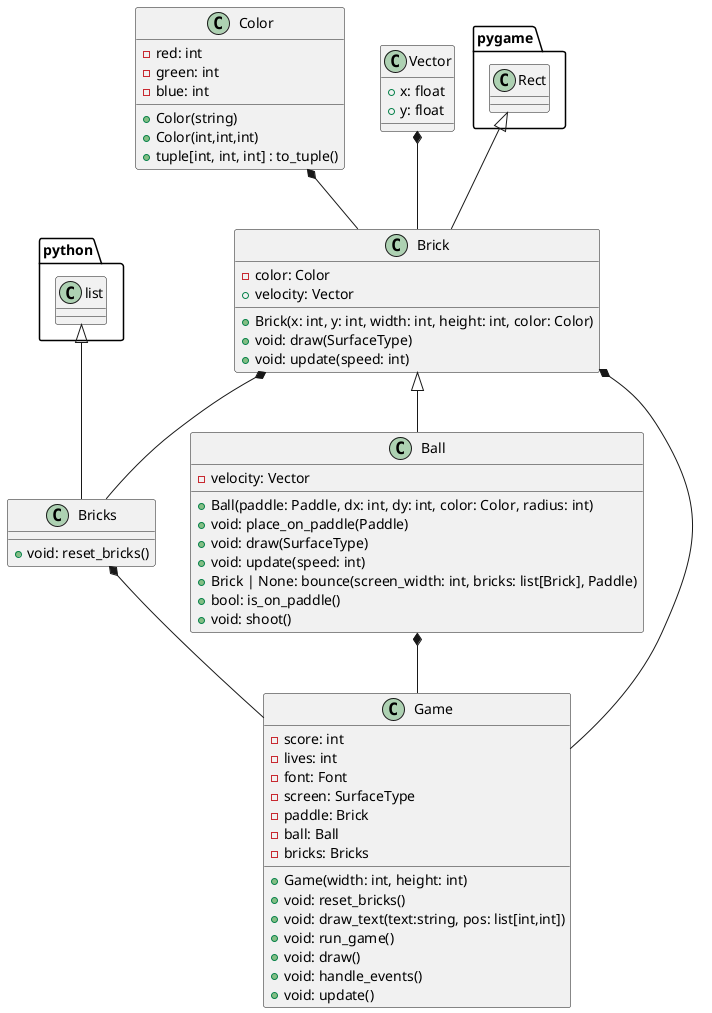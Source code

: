 @startuml class diagram
class Ball {
    - velocity: Vector
    + Ball(paddle: Paddle, dx: int, dy: int, color: Color, radius: int)
    + void: place_on_paddle(Paddle)
    + void: draw(SurfaceType)
    + void: update(speed: int)
    + Brick | None: bounce(screen_width: int, bricks: list[Brick], Paddle)
    + bool: is_on_paddle()
    + void: shoot()
}
class Brick {
    - color: Color
    + velocity: Vector
    + Brick(x: int, y: int, width: int, height: int, color: Color)
    + void: draw(SurfaceType)
    + void: update(speed: int)
}

class Game {
    - score: int
    - lives: int
    - font: Font
    - screen: SurfaceType
    - paddle: Brick
    - ball: Ball
    - bricks: Bricks
    + Game(width: int, height: int)
    + void: reset_bricks()
    + void: draw_text(text:string, pos: list[int,int])
    + void: run_game()
    + void: draw()
    + void: handle_events()
    + void: update()
}
class Color {
    - red: int
    - green: int
    - blue: int
    + Color(string)
    + Color(int,int,int)
    + tuple[int, int, int] : to_tuple()
}
class Vector {
    + x: float
    + y: float
}
class Bricks {
    + void: reset_bricks()
}

python.list <|-- Bricks
Brick *-- Bricks
pygame.Rect <|-- Brick
Color *-- Brick
Vector *-- Brick
Brick <|-- Ball
Ball *-- Game
Brick *-- Game
Bricks *-- Game
@enduml